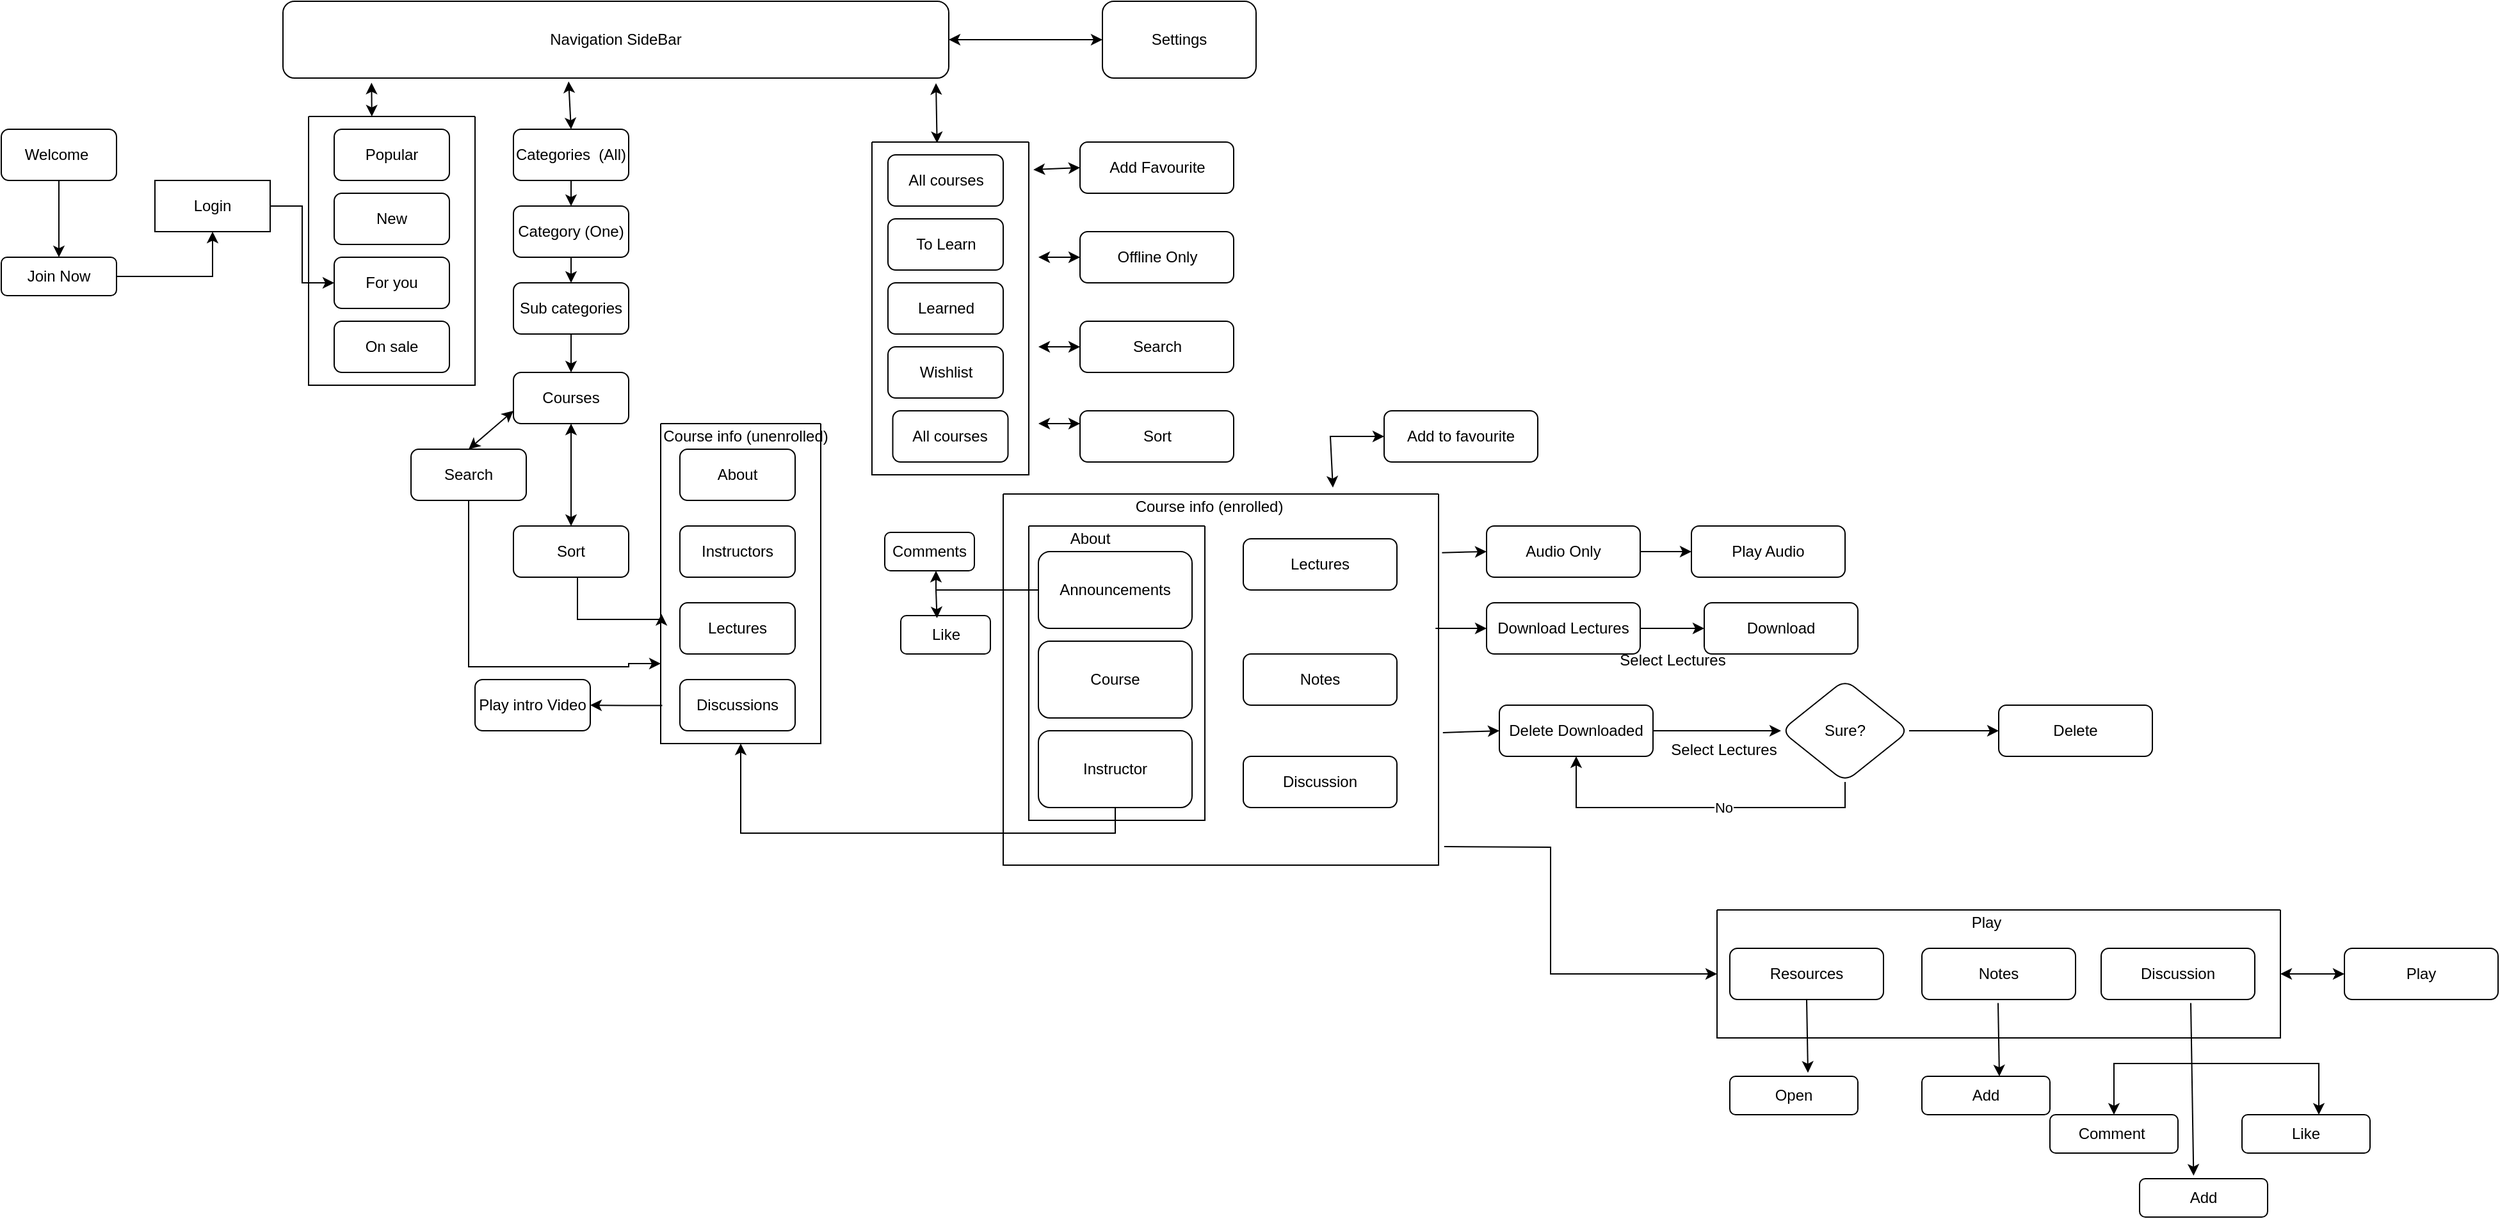 <mxfile version="20.2.0" type="github">
  <diagram id="rq45g_CgKhSR9ghjNdwA" name="Page-1">
    <mxGraphModel dx="1504" dy="1744" grid="1" gridSize="10" guides="1" tooltips="1" connect="1" arrows="1" fold="1" page="1" pageScale="1" pageWidth="850" pageHeight="1100" math="0" shadow="0">
      <root>
        <mxCell id="0" />
        <mxCell id="1" parent="0" />
        <mxCell id="FvSjRpcj_BzHOOQhWM-Y-24" style="edgeStyle=orthogonalEdgeStyle;rounded=0;orthogonalLoop=1;jettySize=auto;html=1;exitX=0.5;exitY=1;exitDx=0;exitDy=0;entryX=0.5;entryY=0;entryDx=0;entryDy=0;" edge="1" parent="1" source="FvSjRpcj_BzHOOQhWM-Y-1" target="FvSjRpcj_BzHOOQhWM-Y-3">
          <mxGeometry relative="1" as="geometry">
            <mxPoint x="85" y="130" as="targetPoint" />
          </mxGeometry>
        </mxCell>
        <mxCell id="FvSjRpcj_BzHOOQhWM-Y-1" value="Welcome&amp;nbsp;" style="rounded=1;whiteSpace=wrap;html=1;" vertex="1" parent="1">
          <mxGeometry x="40" y="50" width="90" height="40" as="geometry" />
        </mxCell>
        <mxCell id="FvSjRpcj_BzHOOQhWM-Y-26" style="edgeStyle=orthogonalEdgeStyle;rounded=0;orthogonalLoop=1;jettySize=auto;html=1;entryX=0.5;entryY=1;entryDx=0;entryDy=0;" edge="1" parent="1" source="FvSjRpcj_BzHOOQhWM-Y-3" target="FvSjRpcj_BzHOOQhWM-Y-4">
          <mxGeometry relative="1" as="geometry" />
        </mxCell>
        <mxCell id="FvSjRpcj_BzHOOQhWM-Y-3" value="Join Now" style="rounded=1;whiteSpace=wrap;html=1;" vertex="1" parent="1">
          <mxGeometry x="40" y="150" width="90" height="30" as="geometry" />
        </mxCell>
        <mxCell id="FvSjRpcj_BzHOOQhWM-Y-117" style="edgeStyle=orthogonalEdgeStyle;rounded=0;orthogonalLoop=1;jettySize=auto;html=1;exitX=1;exitY=0.5;exitDx=0;exitDy=0;entryX=0;entryY=0.5;entryDx=0;entryDy=0;" edge="1" parent="1" source="FvSjRpcj_BzHOOQhWM-Y-4" target="FvSjRpcj_BzHOOQhWM-Y-7">
          <mxGeometry relative="1" as="geometry" />
        </mxCell>
        <mxCell id="FvSjRpcj_BzHOOQhWM-Y-4" value="Login" style="rounded=1;whiteSpace=wrap;html=1;arcSize=0;" vertex="1" parent="1">
          <mxGeometry x="160" y="90" width="90" height="40" as="geometry" />
        </mxCell>
        <mxCell id="FvSjRpcj_BzHOOQhWM-Y-5" value="Popular" style="rounded=1;whiteSpace=wrap;html=1;" vertex="1" parent="1">
          <mxGeometry x="300" y="50" width="90" height="40" as="geometry" />
        </mxCell>
        <mxCell id="FvSjRpcj_BzHOOQhWM-Y-6" value="New" style="rounded=1;whiteSpace=wrap;html=1;" vertex="1" parent="1">
          <mxGeometry x="300" y="100" width="90" height="40" as="geometry" />
        </mxCell>
        <mxCell id="FvSjRpcj_BzHOOQhWM-Y-7" value="For you" style="rounded=1;whiteSpace=wrap;html=1;" vertex="1" parent="1">
          <mxGeometry x="300" y="150" width="90" height="40" as="geometry" />
        </mxCell>
        <mxCell id="FvSjRpcj_BzHOOQhWM-Y-8" value="On sale" style="rounded=1;whiteSpace=wrap;html=1;" vertex="1" parent="1">
          <mxGeometry x="300" y="200" width="90" height="40" as="geometry" />
        </mxCell>
        <mxCell id="FvSjRpcj_BzHOOQhWM-Y-9" value="Categories&amp;nbsp; (All)" style="rounded=1;whiteSpace=wrap;html=1;" vertex="1" parent="1">
          <mxGeometry x="440" y="50" width="90" height="40" as="geometry" />
        </mxCell>
        <mxCell id="FvSjRpcj_BzHOOQhWM-Y-10" value="Category (One)" style="rounded=1;whiteSpace=wrap;html=1;" vertex="1" parent="1">
          <mxGeometry x="440" y="110" width="90" height="40" as="geometry" />
        </mxCell>
        <mxCell id="FvSjRpcj_BzHOOQhWM-Y-11" value="Sub categories" style="rounded=1;whiteSpace=wrap;html=1;" vertex="1" parent="1">
          <mxGeometry x="440" y="170" width="90" height="40" as="geometry" />
        </mxCell>
        <mxCell id="FvSjRpcj_BzHOOQhWM-Y-12" value="Courses" style="rounded=1;whiteSpace=wrap;html=1;" vertex="1" parent="1">
          <mxGeometry x="440" y="240" width="90" height="40" as="geometry" />
        </mxCell>
        <mxCell id="FvSjRpcj_BzHOOQhWM-Y-35" style="edgeStyle=orthogonalEdgeStyle;rounded=0;orthogonalLoop=1;jettySize=auto;html=1;entryX=0;entryY=0.75;entryDx=0;entryDy=0;" edge="1" parent="1" source="FvSjRpcj_BzHOOQhWM-Y-13" target="FvSjRpcj_BzHOOQhWM-Y-22">
          <mxGeometry relative="1" as="geometry">
            <Array as="points">
              <mxPoint x="405" y="470" />
              <mxPoint x="530" y="470" />
              <mxPoint x="530" y="468" />
            </Array>
          </mxGeometry>
        </mxCell>
        <mxCell id="FvSjRpcj_BzHOOQhWM-Y-13" value="Search" style="rounded=1;whiteSpace=wrap;html=1;" vertex="1" parent="1">
          <mxGeometry x="360" y="300" width="90" height="40" as="geometry" />
        </mxCell>
        <mxCell id="FvSjRpcj_BzHOOQhWM-Y-34" style="edgeStyle=orthogonalEdgeStyle;rounded=0;orthogonalLoop=1;jettySize=auto;html=1;entryX=0.005;entryY=0.595;entryDx=0;entryDy=0;entryPerimeter=0;" edge="1" parent="1" source="FvSjRpcj_BzHOOQhWM-Y-14" target="FvSjRpcj_BzHOOQhWM-Y-22">
          <mxGeometry relative="1" as="geometry">
            <Array as="points">
              <mxPoint x="490" y="433" />
            </Array>
          </mxGeometry>
        </mxCell>
        <mxCell id="FvSjRpcj_BzHOOQhWM-Y-14" value="Sort" style="rounded=1;whiteSpace=wrap;html=1;" vertex="1" parent="1">
          <mxGeometry x="440" y="360" width="90" height="40" as="geometry" />
        </mxCell>
        <mxCell id="FvSjRpcj_BzHOOQhWM-Y-15" value="About" style="rounded=1;whiteSpace=wrap;html=1;" vertex="1" parent="1">
          <mxGeometry x="570" y="300" width="90" height="40" as="geometry" />
        </mxCell>
        <mxCell id="FvSjRpcj_BzHOOQhWM-Y-16" value="Instructors" style="rounded=1;whiteSpace=wrap;html=1;" vertex="1" parent="1">
          <mxGeometry x="570" y="360" width="90" height="40" as="geometry" />
        </mxCell>
        <mxCell id="FvSjRpcj_BzHOOQhWM-Y-17" value="Lectures" style="rounded=1;whiteSpace=wrap;html=1;" vertex="1" parent="1">
          <mxGeometry x="570" y="420" width="90" height="40" as="geometry" />
        </mxCell>
        <mxCell id="FvSjRpcj_BzHOOQhWM-Y-36" style="edgeStyle=orthogonalEdgeStyle;rounded=0;orthogonalLoop=1;jettySize=auto;html=1;entryX=1;entryY=0.5;entryDx=0;entryDy=0;exitX=0.01;exitY=0.881;exitDx=0;exitDy=0;exitPerimeter=0;" edge="1" parent="1" source="FvSjRpcj_BzHOOQhWM-Y-22" target="FvSjRpcj_BzHOOQhWM-Y-19">
          <mxGeometry relative="1" as="geometry" />
        </mxCell>
        <mxCell id="FvSjRpcj_BzHOOQhWM-Y-18" value="Discussions" style="rounded=1;whiteSpace=wrap;html=1;" vertex="1" parent="1">
          <mxGeometry x="570" y="480" width="90" height="40" as="geometry" />
        </mxCell>
        <mxCell id="FvSjRpcj_BzHOOQhWM-Y-19" value="Play intro Video" style="rounded=1;whiteSpace=wrap;html=1;" vertex="1" parent="1">
          <mxGeometry x="410" y="480" width="90" height="40" as="geometry" />
        </mxCell>
        <mxCell id="FvSjRpcj_BzHOOQhWM-Y-21" value="" style="swimlane;startSize=0;" vertex="1" parent="1">
          <mxGeometry x="280" y="40" width="130" height="210" as="geometry" />
        </mxCell>
        <mxCell id="FvSjRpcj_BzHOOQhWM-Y-22" value="" style="swimlane;startSize=0;" vertex="1" parent="1">
          <mxGeometry x="555" y="280" width="125" height="250" as="geometry" />
        </mxCell>
        <mxCell id="FvSjRpcj_BzHOOQhWM-Y-52" value="Course info (unenrolled)" style="text;html=1;align=center;verticalAlign=middle;resizable=0;points=[];autosize=1;strokeColor=none;fillColor=none;" vertex="1" parent="FvSjRpcj_BzHOOQhWM-Y-22">
          <mxGeometry x="-8.75" y="-5" width="150" height="30" as="geometry" />
        </mxCell>
        <mxCell id="FvSjRpcj_BzHOOQhWM-Y-27" value="Navigation SideBar" style="rounded=1;whiteSpace=wrap;html=1;" vertex="1" parent="1">
          <mxGeometry x="260" y="-50" width="520" height="60" as="geometry" />
        </mxCell>
        <mxCell id="FvSjRpcj_BzHOOQhWM-Y-28" value="Settings" style="whiteSpace=wrap;html=1;rounded=1;" vertex="1" parent="1">
          <mxGeometry x="900" y="-50" width="120" height="60" as="geometry" />
        </mxCell>
        <mxCell id="FvSjRpcj_BzHOOQhWM-Y-30" value="" style="endArrow=classic;startArrow=classic;html=1;rounded=0;entryX=0;entryY=0.5;entryDx=0;entryDy=0;exitX=1;exitY=0.5;exitDx=0;exitDy=0;" edge="1" parent="1" source="FvSjRpcj_BzHOOQhWM-Y-27" target="FvSjRpcj_BzHOOQhWM-Y-28">
          <mxGeometry width="50" height="50" relative="1" as="geometry">
            <mxPoint x="840" y="130" as="sourcePoint" />
            <mxPoint x="850" y="-10" as="targetPoint" />
            <Array as="points" />
          </mxGeometry>
        </mxCell>
        <mxCell id="FvSjRpcj_BzHOOQhWM-Y-31" value="" style="endArrow=classic;startArrow=classic;html=1;rounded=0;exitX=0.5;exitY=0;exitDx=0;exitDy=0;entryX=0;entryY=0.75;entryDx=0;entryDy=0;" edge="1" parent="1" source="FvSjRpcj_BzHOOQhWM-Y-13" target="FvSjRpcj_BzHOOQhWM-Y-12">
          <mxGeometry width="50" height="50" relative="1" as="geometry">
            <mxPoint x="460" y="270" as="sourcePoint" />
            <mxPoint x="510" y="220" as="targetPoint" />
            <Array as="points" />
          </mxGeometry>
        </mxCell>
        <mxCell id="FvSjRpcj_BzHOOQhWM-Y-32" value="" style="endArrow=classic;startArrow=classic;html=1;rounded=0;entryX=0.5;entryY=1;entryDx=0;entryDy=0;exitX=0.5;exitY=0;exitDx=0;exitDy=0;" edge="1" parent="1" source="FvSjRpcj_BzHOOQhWM-Y-14" target="FvSjRpcj_BzHOOQhWM-Y-12">
          <mxGeometry width="50" height="50" relative="1" as="geometry">
            <mxPoint x="460" y="270" as="sourcePoint" />
            <mxPoint x="510" y="220" as="targetPoint" />
          </mxGeometry>
        </mxCell>
        <mxCell id="FvSjRpcj_BzHOOQhWM-Y-38" value="All courses" style="rounded=1;whiteSpace=wrap;html=1;" vertex="1" parent="1">
          <mxGeometry x="732.5" y="70" width="90" height="40" as="geometry" />
        </mxCell>
        <mxCell id="FvSjRpcj_BzHOOQhWM-Y-43" value="" style="swimlane;startSize=0;" vertex="1" parent="1">
          <mxGeometry x="720" y="60" width="122.5" height="260" as="geometry" />
        </mxCell>
        <mxCell id="FvSjRpcj_BzHOOQhWM-Y-39" value="To Learn" style="rounded=1;whiteSpace=wrap;html=1;" vertex="1" parent="FvSjRpcj_BzHOOQhWM-Y-43">
          <mxGeometry x="12.5" y="60" width="90" height="40" as="geometry" />
        </mxCell>
        <mxCell id="FvSjRpcj_BzHOOQhWM-Y-40" value="Learned" style="rounded=1;whiteSpace=wrap;html=1;" vertex="1" parent="FvSjRpcj_BzHOOQhWM-Y-43">
          <mxGeometry x="12.5" y="110" width="90" height="40" as="geometry" />
        </mxCell>
        <mxCell id="FvSjRpcj_BzHOOQhWM-Y-41" value="Wishlist" style="rounded=1;whiteSpace=wrap;html=1;" vertex="1" parent="FvSjRpcj_BzHOOQhWM-Y-43">
          <mxGeometry x="12.5" y="160" width="90" height="40" as="geometry" />
        </mxCell>
        <mxCell id="FvSjRpcj_BzHOOQhWM-Y-42" value="All courses" style="rounded=1;whiteSpace=wrap;html=1;" vertex="1" parent="FvSjRpcj_BzHOOQhWM-Y-43">
          <mxGeometry x="16.25" y="210" width="90" height="40" as="geometry" />
        </mxCell>
        <mxCell id="FvSjRpcj_BzHOOQhWM-Y-44" value="Add Favourite" style="whiteSpace=wrap;html=1;rounded=1;" vertex="1" parent="1">
          <mxGeometry x="882.5" y="60" width="120" height="40" as="geometry" />
        </mxCell>
        <mxCell id="FvSjRpcj_BzHOOQhWM-Y-45" value="Offline Only" style="whiteSpace=wrap;html=1;rounded=1;" vertex="1" parent="1">
          <mxGeometry x="882.5" y="130" width="120" height="40" as="geometry" />
        </mxCell>
        <mxCell id="FvSjRpcj_BzHOOQhWM-Y-46" value="Search" style="whiteSpace=wrap;html=1;rounded=1;" vertex="1" parent="1">
          <mxGeometry x="882.5" y="200" width="120" height="40" as="geometry" />
        </mxCell>
        <mxCell id="FvSjRpcj_BzHOOQhWM-Y-47" value="Sort" style="whiteSpace=wrap;html=1;rounded=1;" vertex="1" parent="1">
          <mxGeometry x="882.5" y="270" width="120" height="40" as="geometry" />
        </mxCell>
        <mxCell id="FvSjRpcj_BzHOOQhWM-Y-48" value="" style="endArrow=classic;startArrow=classic;html=1;rounded=0;entryX=0;entryY=0.5;entryDx=0;entryDy=0;exitX=1.029;exitY=0.083;exitDx=0;exitDy=0;exitPerimeter=0;" edge="1" parent="1" source="FvSjRpcj_BzHOOQhWM-Y-43" target="FvSjRpcj_BzHOOQhWM-Y-44">
          <mxGeometry width="50" height="50" relative="1" as="geometry">
            <mxPoint x="842.5" y="90" as="sourcePoint" />
            <mxPoint x="872.5" y="99" as="targetPoint" />
            <Array as="points" />
          </mxGeometry>
        </mxCell>
        <mxCell id="FvSjRpcj_BzHOOQhWM-Y-49" value="" style="endArrow=classic;startArrow=classic;html=1;rounded=0;entryX=0;entryY=0.5;entryDx=0;entryDy=0;" edge="1" parent="1" target="FvSjRpcj_BzHOOQhWM-Y-45">
          <mxGeometry width="50" height="50" relative="1" as="geometry">
            <mxPoint x="850" y="150" as="sourcePoint" />
            <mxPoint x="892.5" y="100" as="targetPoint" />
            <Array as="points" />
          </mxGeometry>
        </mxCell>
        <mxCell id="FvSjRpcj_BzHOOQhWM-Y-50" value="" style="endArrow=classic;startArrow=classic;html=1;rounded=0;entryX=0;entryY=0.5;entryDx=0;entryDy=0;" edge="1" parent="1" target="FvSjRpcj_BzHOOQhWM-Y-46">
          <mxGeometry width="50" height="50" relative="1" as="geometry">
            <mxPoint x="850" y="220" as="sourcePoint" />
            <mxPoint x="902.5" y="110" as="targetPoint" />
            <Array as="points" />
          </mxGeometry>
        </mxCell>
        <mxCell id="FvSjRpcj_BzHOOQhWM-Y-51" value="" style="endArrow=classic;startArrow=classic;html=1;rounded=0;entryX=0;entryY=0.25;entryDx=0;entryDy=0;" edge="1" parent="1" target="FvSjRpcj_BzHOOQhWM-Y-47">
          <mxGeometry width="50" height="50" relative="1" as="geometry">
            <mxPoint x="850" y="280" as="sourcePoint" />
            <mxPoint x="912.5" y="120" as="targetPoint" />
            <Array as="points" />
          </mxGeometry>
        </mxCell>
        <mxCell id="FvSjRpcj_BzHOOQhWM-Y-53" value="" style="endArrow=classic;startArrow=classic;html=1;rounded=0;exitX=0.415;exitY=0.003;exitDx=0;exitDy=0;exitPerimeter=0;" edge="1" parent="1" source="FvSjRpcj_BzHOOQhWM-Y-43">
          <mxGeometry width="50" height="50" relative="1" as="geometry">
            <mxPoint x="840" y="290" as="sourcePoint" />
            <mxPoint x="770" y="14" as="targetPoint" />
            <Array as="points" />
          </mxGeometry>
        </mxCell>
        <mxCell id="FvSjRpcj_BzHOOQhWM-Y-70" value="" style="edgeStyle=orthogonalEdgeStyle;rounded=0;orthogonalLoop=1;jettySize=auto;html=1;" edge="1" parent="1" source="FvSjRpcj_BzHOOQhWM-Y-54" target="FvSjRpcj_BzHOOQhWM-Y-69">
          <mxGeometry relative="1" as="geometry">
            <Array as="points">
              <mxPoint x="770" y="410" />
            </Array>
          </mxGeometry>
        </mxCell>
        <mxCell id="FvSjRpcj_BzHOOQhWM-Y-54" value="Announcements" style="whiteSpace=wrap;html=1;rounded=1;" vertex="1" parent="1">
          <mxGeometry x="850" y="380" width="120" height="60" as="geometry" />
        </mxCell>
        <mxCell id="FvSjRpcj_BzHOOQhWM-Y-55" value="Course" style="whiteSpace=wrap;html=1;rounded=1;" vertex="1" parent="1">
          <mxGeometry x="850" y="450" width="120" height="60" as="geometry" />
        </mxCell>
        <mxCell id="FvSjRpcj_BzHOOQhWM-Y-68" style="edgeStyle=orthogonalEdgeStyle;rounded=0;orthogonalLoop=1;jettySize=auto;html=1;exitX=0.5;exitY=1;exitDx=0;exitDy=0;entryX=0.5;entryY=1;entryDx=0;entryDy=0;" edge="1" parent="1" source="FvSjRpcj_BzHOOQhWM-Y-56" target="FvSjRpcj_BzHOOQhWM-Y-22">
          <mxGeometry relative="1" as="geometry" />
        </mxCell>
        <mxCell id="FvSjRpcj_BzHOOQhWM-Y-56" value="Instructor" style="whiteSpace=wrap;html=1;rounded=1;" vertex="1" parent="1">
          <mxGeometry x="850" y="520" width="120" height="60" as="geometry" />
        </mxCell>
        <mxCell id="FvSjRpcj_BzHOOQhWM-Y-58" value="Notes" style="whiteSpace=wrap;html=1;rounded=1;" vertex="1" parent="1">
          <mxGeometry x="1010" y="460" width="120" height="40" as="geometry" />
        </mxCell>
        <mxCell id="FvSjRpcj_BzHOOQhWM-Y-60" value="" style="swimlane;startSize=0;" vertex="1" parent="1">
          <mxGeometry x="842.5" y="360" width="137.5" height="230" as="geometry" />
        </mxCell>
        <mxCell id="FvSjRpcj_BzHOOQhWM-Y-65" value="About" style="text;html=1;align=center;verticalAlign=middle;resizable=0;points=[];autosize=1;strokeColor=none;fillColor=none;" vertex="1" parent="1">
          <mxGeometry x="865" y="355" width="50" height="30" as="geometry" />
        </mxCell>
        <mxCell id="FvSjRpcj_BzHOOQhWM-Y-66" value="" style="swimlane;startSize=0;" vertex="1" parent="1">
          <mxGeometry x="822.5" y="335" width="340" height="290" as="geometry" />
        </mxCell>
        <mxCell id="FvSjRpcj_BzHOOQhWM-Y-67" value="Course info (enrolled)" style="text;html=1;align=center;verticalAlign=middle;resizable=0;points=[];autosize=1;strokeColor=none;fillColor=none;" vertex="1" parent="FvSjRpcj_BzHOOQhWM-Y-66">
          <mxGeometry x="90" y="-5" width="140" height="30" as="geometry" />
        </mxCell>
        <mxCell id="FvSjRpcj_BzHOOQhWM-Y-59" value="Discussion" style="whiteSpace=wrap;html=1;rounded=1;" vertex="1" parent="FvSjRpcj_BzHOOQhWM-Y-66">
          <mxGeometry x="187.5" y="205" width="120" height="40" as="geometry" />
        </mxCell>
        <mxCell id="FvSjRpcj_BzHOOQhWM-Y-57" value="Lectures" style="whiteSpace=wrap;html=1;rounded=1;" vertex="1" parent="FvSjRpcj_BzHOOQhWM-Y-66">
          <mxGeometry x="187.5" y="35" width="120" height="40" as="geometry" />
        </mxCell>
        <mxCell id="FvSjRpcj_BzHOOQhWM-Y-69" value="Comments" style="whiteSpace=wrap;html=1;rounded=1;" vertex="1" parent="1">
          <mxGeometry x="730" y="365" width="70" height="30" as="geometry" />
        </mxCell>
        <mxCell id="FvSjRpcj_BzHOOQhWM-Y-71" value="Like" style="whiteSpace=wrap;html=1;rounded=1;" vertex="1" parent="1">
          <mxGeometry x="742.5" y="430" width="70" height="30" as="geometry" />
        </mxCell>
        <mxCell id="FvSjRpcj_BzHOOQhWM-Y-73" value="" style="endArrow=classic;html=1;rounded=0;entryX=0.404;entryY=0.067;entryDx=0;entryDy=0;entryPerimeter=0;" edge="1" parent="1" target="FvSjRpcj_BzHOOQhWM-Y-71">
          <mxGeometry width="50" height="50" relative="1" as="geometry">
            <mxPoint x="770" y="410" as="sourcePoint" />
            <mxPoint x="940" y="390" as="targetPoint" />
          </mxGeometry>
        </mxCell>
        <mxCell id="FvSjRpcj_BzHOOQhWM-Y-74" value="Add to favourite" style="whiteSpace=wrap;html=1;rounded=1;" vertex="1" parent="1">
          <mxGeometry x="1120" y="270" width="120" height="40" as="geometry" />
        </mxCell>
        <mxCell id="FvSjRpcj_BzHOOQhWM-Y-75" value="" style="endArrow=classic;startArrow=classic;html=1;rounded=0;entryX=0;entryY=0.5;entryDx=0;entryDy=0;" edge="1" parent="1" target="FvSjRpcj_BzHOOQhWM-Y-74">
          <mxGeometry width="50" height="50" relative="1" as="geometry">
            <mxPoint x="1080" y="330" as="sourcePoint" />
            <mxPoint x="892.5" y="290" as="targetPoint" />
            <Array as="points">
              <mxPoint x="1078" y="290" />
            </Array>
          </mxGeometry>
        </mxCell>
        <mxCell id="FvSjRpcj_BzHOOQhWM-Y-83" style="edgeStyle=orthogonalEdgeStyle;rounded=0;orthogonalLoop=1;jettySize=auto;html=1;entryX=0;entryY=0.5;entryDx=0;entryDy=0;" edge="1" parent="1" source="FvSjRpcj_BzHOOQhWM-Y-76" target="FvSjRpcj_BzHOOQhWM-Y-82">
          <mxGeometry relative="1" as="geometry" />
        </mxCell>
        <mxCell id="FvSjRpcj_BzHOOQhWM-Y-76" value="Audio Only" style="whiteSpace=wrap;html=1;rounded=1;" vertex="1" parent="1">
          <mxGeometry x="1200" y="360" width="120" height="40" as="geometry" />
        </mxCell>
        <mxCell id="FvSjRpcj_BzHOOQhWM-Y-85" style="edgeStyle=orthogonalEdgeStyle;rounded=0;orthogonalLoop=1;jettySize=auto;html=1;exitX=1;exitY=0.5;exitDx=0;exitDy=0;" edge="1" parent="1" source="FvSjRpcj_BzHOOQhWM-Y-77" target="FvSjRpcj_BzHOOQhWM-Y-84">
          <mxGeometry relative="1" as="geometry" />
        </mxCell>
        <mxCell id="FvSjRpcj_BzHOOQhWM-Y-77" value="Download Lectures" style="whiteSpace=wrap;html=1;rounded=1;" vertex="1" parent="1">
          <mxGeometry x="1200" y="420" width="120" height="40" as="geometry" />
        </mxCell>
        <mxCell id="FvSjRpcj_BzHOOQhWM-Y-88" value="" style="edgeStyle=orthogonalEdgeStyle;rounded=0;orthogonalLoop=1;jettySize=auto;html=1;" edge="1" parent="1" source="FvSjRpcj_BzHOOQhWM-Y-78" target="FvSjRpcj_BzHOOQhWM-Y-87">
          <mxGeometry relative="1" as="geometry" />
        </mxCell>
        <mxCell id="FvSjRpcj_BzHOOQhWM-Y-78" value="Delete Downloaded" style="whiteSpace=wrap;html=1;rounded=1;" vertex="1" parent="1">
          <mxGeometry x="1210" y="500" width="120" height="40" as="geometry" />
        </mxCell>
        <mxCell id="FvSjRpcj_BzHOOQhWM-Y-79" value="" style="endArrow=classic;html=1;rounded=0;exitX=1.008;exitY=0.158;exitDx=0;exitDy=0;exitPerimeter=0;entryX=0;entryY=0.5;entryDx=0;entryDy=0;" edge="1" parent="1" source="FvSjRpcj_BzHOOQhWM-Y-66" target="FvSjRpcj_BzHOOQhWM-Y-76">
          <mxGeometry width="50" height="50" relative="1" as="geometry">
            <mxPoint x="1230" y="420" as="sourcePoint" />
            <mxPoint x="1280" y="370" as="targetPoint" />
          </mxGeometry>
        </mxCell>
        <mxCell id="FvSjRpcj_BzHOOQhWM-Y-80" value="" style="endArrow=classic;html=1;rounded=0;exitX=0.993;exitY=0.362;exitDx=0;exitDy=0;exitPerimeter=0;entryX=0;entryY=0.5;entryDx=0;entryDy=0;" edge="1" parent="1" source="FvSjRpcj_BzHOOQhWM-Y-66" target="FvSjRpcj_BzHOOQhWM-Y-77">
          <mxGeometry width="50" height="50" relative="1" as="geometry">
            <mxPoint x="1175.22" y="390.82" as="sourcePoint" />
            <mxPoint x="1210" y="390" as="targetPoint" />
          </mxGeometry>
        </mxCell>
        <mxCell id="FvSjRpcj_BzHOOQhWM-Y-81" value="" style="endArrow=classic;html=1;rounded=0;exitX=1.01;exitY=0.643;exitDx=0;exitDy=0;exitPerimeter=0;entryX=0;entryY=0.5;entryDx=0;entryDy=0;" edge="1" parent="1" source="FvSjRpcj_BzHOOQhWM-Y-66" target="FvSjRpcj_BzHOOQhWM-Y-78">
          <mxGeometry width="50" height="50" relative="1" as="geometry">
            <mxPoint x="1185.22" y="400.82" as="sourcePoint" />
            <mxPoint x="1220" y="400" as="targetPoint" />
          </mxGeometry>
        </mxCell>
        <mxCell id="FvSjRpcj_BzHOOQhWM-Y-82" value="Play Audio" style="whiteSpace=wrap;html=1;rounded=1;" vertex="1" parent="1">
          <mxGeometry x="1360" y="360" width="120" height="40" as="geometry" />
        </mxCell>
        <mxCell id="FvSjRpcj_BzHOOQhWM-Y-84" value="Download" style="whiteSpace=wrap;html=1;rounded=1;" vertex="1" parent="1">
          <mxGeometry x="1370" y="420" width="120" height="40" as="geometry" />
        </mxCell>
        <mxCell id="FvSjRpcj_BzHOOQhWM-Y-86" value="Select Lectures" style="text;html=1;align=center;verticalAlign=middle;resizable=0;points=[];autosize=1;strokeColor=none;fillColor=none;" vertex="1" parent="1">
          <mxGeometry x="1290" y="450" width="110" height="30" as="geometry" />
        </mxCell>
        <mxCell id="FvSjRpcj_BzHOOQhWM-Y-89" style="edgeStyle=orthogonalEdgeStyle;rounded=0;orthogonalLoop=1;jettySize=auto;html=1;entryX=0.5;entryY=1;entryDx=0;entryDy=0;" edge="1" parent="1" source="FvSjRpcj_BzHOOQhWM-Y-87" target="FvSjRpcj_BzHOOQhWM-Y-78">
          <mxGeometry relative="1" as="geometry">
            <Array as="points">
              <mxPoint x="1480" y="580" />
              <mxPoint x="1270" y="580" />
            </Array>
          </mxGeometry>
        </mxCell>
        <mxCell id="FvSjRpcj_BzHOOQhWM-Y-90" value="No" style="edgeLabel;html=1;align=center;verticalAlign=middle;resizable=0;points=[];" vertex="1" connectable="0" parent="FvSjRpcj_BzHOOQhWM-Y-89">
          <mxGeometry x="-0.145" relative="1" as="geometry">
            <mxPoint as="offset" />
          </mxGeometry>
        </mxCell>
        <mxCell id="FvSjRpcj_BzHOOQhWM-Y-93" value="" style="edgeStyle=orthogonalEdgeStyle;rounded=0;orthogonalLoop=1;jettySize=auto;html=1;" edge="1" parent="1" source="FvSjRpcj_BzHOOQhWM-Y-87" target="FvSjRpcj_BzHOOQhWM-Y-92">
          <mxGeometry relative="1" as="geometry" />
        </mxCell>
        <mxCell id="FvSjRpcj_BzHOOQhWM-Y-87" value="Sure?" style="rhombus;whiteSpace=wrap;html=1;rounded=1;" vertex="1" parent="1">
          <mxGeometry x="1430" y="480" width="100" height="80" as="geometry" />
        </mxCell>
        <mxCell id="FvSjRpcj_BzHOOQhWM-Y-91" value="Select Lectures" style="text;html=1;align=center;verticalAlign=middle;resizable=0;points=[];autosize=1;strokeColor=none;fillColor=none;" vertex="1" parent="1">
          <mxGeometry x="1330" y="520" width="110" height="30" as="geometry" />
        </mxCell>
        <mxCell id="FvSjRpcj_BzHOOQhWM-Y-92" value="Delete" style="whiteSpace=wrap;html=1;rounded=1;" vertex="1" parent="1">
          <mxGeometry x="1600" y="500" width="120" height="40" as="geometry" />
        </mxCell>
        <mxCell id="FvSjRpcj_BzHOOQhWM-Y-94" value="Resources" style="whiteSpace=wrap;html=1;rounded=1;" vertex="1" parent="1">
          <mxGeometry x="1390" y="690" width="120" height="40" as="geometry" />
        </mxCell>
        <mxCell id="FvSjRpcj_BzHOOQhWM-Y-95" value="Notes" style="whiteSpace=wrap;html=1;rounded=1;" vertex="1" parent="1">
          <mxGeometry x="1540" y="690" width="120" height="40" as="geometry" />
        </mxCell>
        <mxCell id="FvSjRpcj_BzHOOQhWM-Y-96" value="Discussion" style="whiteSpace=wrap;html=1;rounded=1;" vertex="1" parent="1">
          <mxGeometry x="1680" y="690" width="120" height="40" as="geometry" />
        </mxCell>
        <mxCell id="FvSjRpcj_BzHOOQhWM-Y-101" value="" style="swimlane;startSize=0;" vertex="1" parent="1">
          <mxGeometry x="1380" y="660" width="440" height="100" as="geometry" />
        </mxCell>
        <mxCell id="FvSjRpcj_BzHOOQhWM-Y-109" value="" style="endArrow=classic;html=1;rounded=0;exitX=0.5;exitY=1;exitDx=0;exitDy=0;entryX=0.61;entryY=-0.093;entryDx=0;entryDy=0;entryPerimeter=0;" edge="1" parent="FvSjRpcj_BzHOOQhWM-Y-101">
          <mxGeometry width="50" height="50" relative="1" as="geometry">
            <mxPoint x="219.5" y="72.79" as="sourcePoint" />
            <mxPoint x="220.5" y="130" as="targetPoint" />
          </mxGeometry>
        </mxCell>
        <mxCell id="FvSjRpcj_BzHOOQhWM-Y-110" value="" style="endArrow=classic;html=1;rounded=0;exitX=0.5;exitY=1;exitDx=0;exitDy=0;entryX=0.422;entryY=-0.08;entryDx=0;entryDy=0;entryPerimeter=0;" edge="1" parent="FvSjRpcj_BzHOOQhWM-Y-101" target="FvSjRpcj_BzHOOQhWM-Y-114">
          <mxGeometry width="50" height="50" relative="1" as="geometry">
            <mxPoint x="370" y="72.79" as="sourcePoint" />
            <mxPoint x="370" y="150" as="targetPoint" />
          </mxGeometry>
        </mxCell>
        <mxCell id="FvSjRpcj_BzHOOQhWM-Y-102" value="Play" style="text;html=1;align=center;verticalAlign=middle;resizable=0;points=[];autosize=1;strokeColor=none;fillColor=none;" vertex="1" parent="1">
          <mxGeometry x="1565" y="655" width="50" height="30" as="geometry" />
        </mxCell>
        <mxCell id="FvSjRpcj_BzHOOQhWM-Y-103" value="" style="endArrow=classic;html=1;rounded=0;entryX=0;entryY=0.5;entryDx=0;entryDy=0;exitX=1.013;exitY=0.95;exitDx=0;exitDy=0;exitPerimeter=0;" edge="1" parent="1" source="FvSjRpcj_BzHOOQhWM-Y-66" target="FvSjRpcj_BzHOOQhWM-Y-101">
          <mxGeometry width="50" height="50" relative="1" as="geometry">
            <mxPoint x="1250" y="750" as="sourcePoint" />
            <mxPoint x="1300" y="700" as="targetPoint" />
            <Array as="points">
              <mxPoint x="1250" y="611" />
              <mxPoint x="1250" y="710" />
            </Array>
          </mxGeometry>
        </mxCell>
        <mxCell id="FvSjRpcj_BzHOOQhWM-Y-104" value="" style="endArrow=classic;startArrow=classic;html=1;rounded=0;entryX=1;entryY=0.5;entryDx=0;entryDy=0;" edge="1" parent="1" target="FvSjRpcj_BzHOOQhWM-Y-101">
          <mxGeometry width="50" height="50" relative="1" as="geometry">
            <mxPoint x="1870" y="710" as="sourcePoint" />
            <mxPoint x="1730" y="720" as="targetPoint" />
          </mxGeometry>
        </mxCell>
        <mxCell id="FvSjRpcj_BzHOOQhWM-Y-105" value="Play" style="whiteSpace=wrap;html=1;rounded=1;" vertex="1" parent="1">
          <mxGeometry x="1870" y="690" width="120" height="40" as="geometry" />
        </mxCell>
        <mxCell id="FvSjRpcj_BzHOOQhWM-Y-106" value="Open" style="whiteSpace=wrap;html=1;rounded=1;" vertex="1" parent="1">
          <mxGeometry x="1390" y="790" width="100" height="30" as="geometry" />
        </mxCell>
        <mxCell id="FvSjRpcj_BzHOOQhWM-Y-107" value="Add" style="whiteSpace=wrap;html=1;rounded=1;" vertex="1" parent="1">
          <mxGeometry x="1540" y="790" width="100" height="30" as="geometry" />
        </mxCell>
        <mxCell id="FvSjRpcj_BzHOOQhWM-Y-108" value="" style="endArrow=classic;html=1;rounded=0;exitX=0.5;exitY=1;exitDx=0;exitDy=0;entryX=0.61;entryY=-0.093;entryDx=0;entryDy=0;entryPerimeter=0;" edge="1" parent="1" source="FvSjRpcj_BzHOOQhWM-Y-94" target="FvSjRpcj_BzHOOQhWM-Y-106">
          <mxGeometry width="50" height="50" relative="1" as="geometry">
            <mxPoint x="1500" y="840" as="sourcePoint" />
            <mxPoint x="1550" y="790" as="targetPoint" />
          </mxGeometry>
        </mxCell>
        <mxCell id="FvSjRpcj_BzHOOQhWM-Y-112" value="Comment&amp;nbsp;" style="whiteSpace=wrap;html=1;rounded=1;" vertex="1" parent="1">
          <mxGeometry x="1640" y="820" width="100" height="30" as="geometry" />
        </mxCell>
        <mxCell id="FvSjRpcj_BzHOOQhWM-Y-113" value="Like" style="whiteSpace=wrap;html=1;rounded=1;" vertex="1" parent="1">
          <mxGeometry x="1790" y="820" width="100" height="30" as="geometry" />
        </mxCell>
        <mxCell id="FvSjRpcj_BzHOOQhWM-Y-114" value="Add" style="whiteSpace=wrap;html=1;rounded=1;" vertex="1" parent="1">
          <mxGeometry x="1710" y="870" width="100" height="30" as="geometry" />
        </mxCell>
        <mxCell id="FvSjRpcj_BzHOOQhWM-Y-115" value="" style="endArrow=classic;html=1;rounded=0;entryX=0.5;entryY=0;entryDx=0;entryDy=0;" edge="1" parent="1" target="FvSjRpcj_BzHOOQhWM-Y-112">
          <mxGeometry width="50" height="50" relative="1" as="geometry">
            <mxPoint x="1750" y="780" as="sourcePoint" />
            <mxPoint x="1860" y="880" as="targetPoint" />
            <Array as="points">
              <mxPoint x="1690" y="780" />
            </Array>
          </mxGeometry>
        </mxCell>
        <mxCell id="FvSjRpcj_BzHOOQhWM-Y-116" value="" style="endArrow=classic;html=1;rounded=0;" edge="1" parent="1">
          <mxGeometry width="50" height="50" relative="1" as="geometry">
            <mxPoint x="1750" y="780" as="sourcePoint" />
            <mxPoint x="1850" y="820" as="targetPoint" />
            <Array as="points">
              <mxPoint x="1850" y="780" />
            </Array>
          </mxGeometry>
        </mxCell>
        <mxCell id="FvSjRpcj_BzHOOQhWM-Y-118" value="" style="endArrow=classic;startArrow=classic;html=1;rounded=0;entryX=0.429;entryY=1.044;entryDx=0;entryDy=0;entryPerimeter=0;exitX=0.5;exitY=0;exitDx=0;exitDy=0;" edge="1" parent="1" source="FvSjRpcj_BzHOOQhWM-Y-9" target="FvSjRpcj_BzHOOQhWM-Y-27">
          <mxGeometry width="50" height="50" relative="1" as="geometry">
            <mxPoint x="900" y="340" as="sourcePoint" />
            <mxPoint x="950" y="290" as="targetPoint" />
          </mxGeometry>
        </mxCell>
        <mxCell id="FvSjRpcj_BzHOOQhWM-Y-120" value="" style="endArrow=classic;html=1;rounded=0;exitX=0.5;exitY=1;exitDx=0;exitDy=0;entryX=0.5;entryY=0;entryDx=0;entryDy=0;" edge="1" parent="1" source="FvSjRpcj_BzHOOQhWM-Y-9" target="FvSjRpcj_BzHOOQhWM-Y-10">
          <mxGeometry width="50" height="50" relative="1" as="geometry">
            <mxPoint x="900" y="340" as="sourcePoint" />
            <mxPoint x="950" y="290" as="targetPoint" />
          </mxGeometry>
        </mxCell>
        <mxCell id="FvSjRpcj_BzHOOQhWM-Y-121" value="" style="endArrow=classic;html=1;rounded=0;entryX=0.5;entryY=0;entryDx=0;entryDy=0;" edge="1" parent="1" target="FvSjRpcj_BzHOOQhWM-Y-11">
          <mxGeometry width="50" height="50" relative="1" as="geometry">
            <mxPoint x="485" y="150" as="sourcePoint" />
            <mxPoint x="495" y="120" as="targetPoint" />
          </mxGeometry>
        </mxCell>
        <mxCell id="FvSjRpcj_BzHOOQhWM-Y-122" value="" style="endArrow=classic;html=1;rounded=0;exitX=0.5;exitY=1;exitDx=0;exitDy=0;entryX=0.5;entryY=0;entryDx=0;entryDy=0;" edge="1" parent="1" source="FvSjRpcj_BzHOOQhWM-Y-11" target="FvSjRpcj_BzHOOQhWM-Y-12">
          <mxGeometry width="50" height="50" relative="1" as="geometry">
            <mxPoint x="505" y="110" as="sourcePoint" />
            <mxPoint x="505" y="130" as="targetPoint" />
          </mxGeometry>
        </mxCell>
        <mxCell id="FvSjRpcj_BzHOOQhWM-Y-123" value="" style="endArrow=classic;startArrow=classic;html=1;rounded=0;exitX=0.38;exitY=0;exitDx=0;exitDy=0;entryX=0.133;entryY=1.061;entryDx=0;entryDy=0;entryPerimeter=0;exitPerimeter=0;" edge="1" parent="1" source="FvSjRpcj_BzHOOQhWM-Y-21" target="FvSjRpcj_BzHOOQhWM-Y-27">
          <mxGeometry width="50" height="50" relative="1" as="geometry">
            <mxPoint x="495" y="60" as="sourcePoint" />
            <mxPoint x="493.08" y="22.64" as="targetPoint" />
          </mxGeometry>
        </mxCell>
      </root>
    </mxGraphModel>
  </diagram>
</mxfile>
